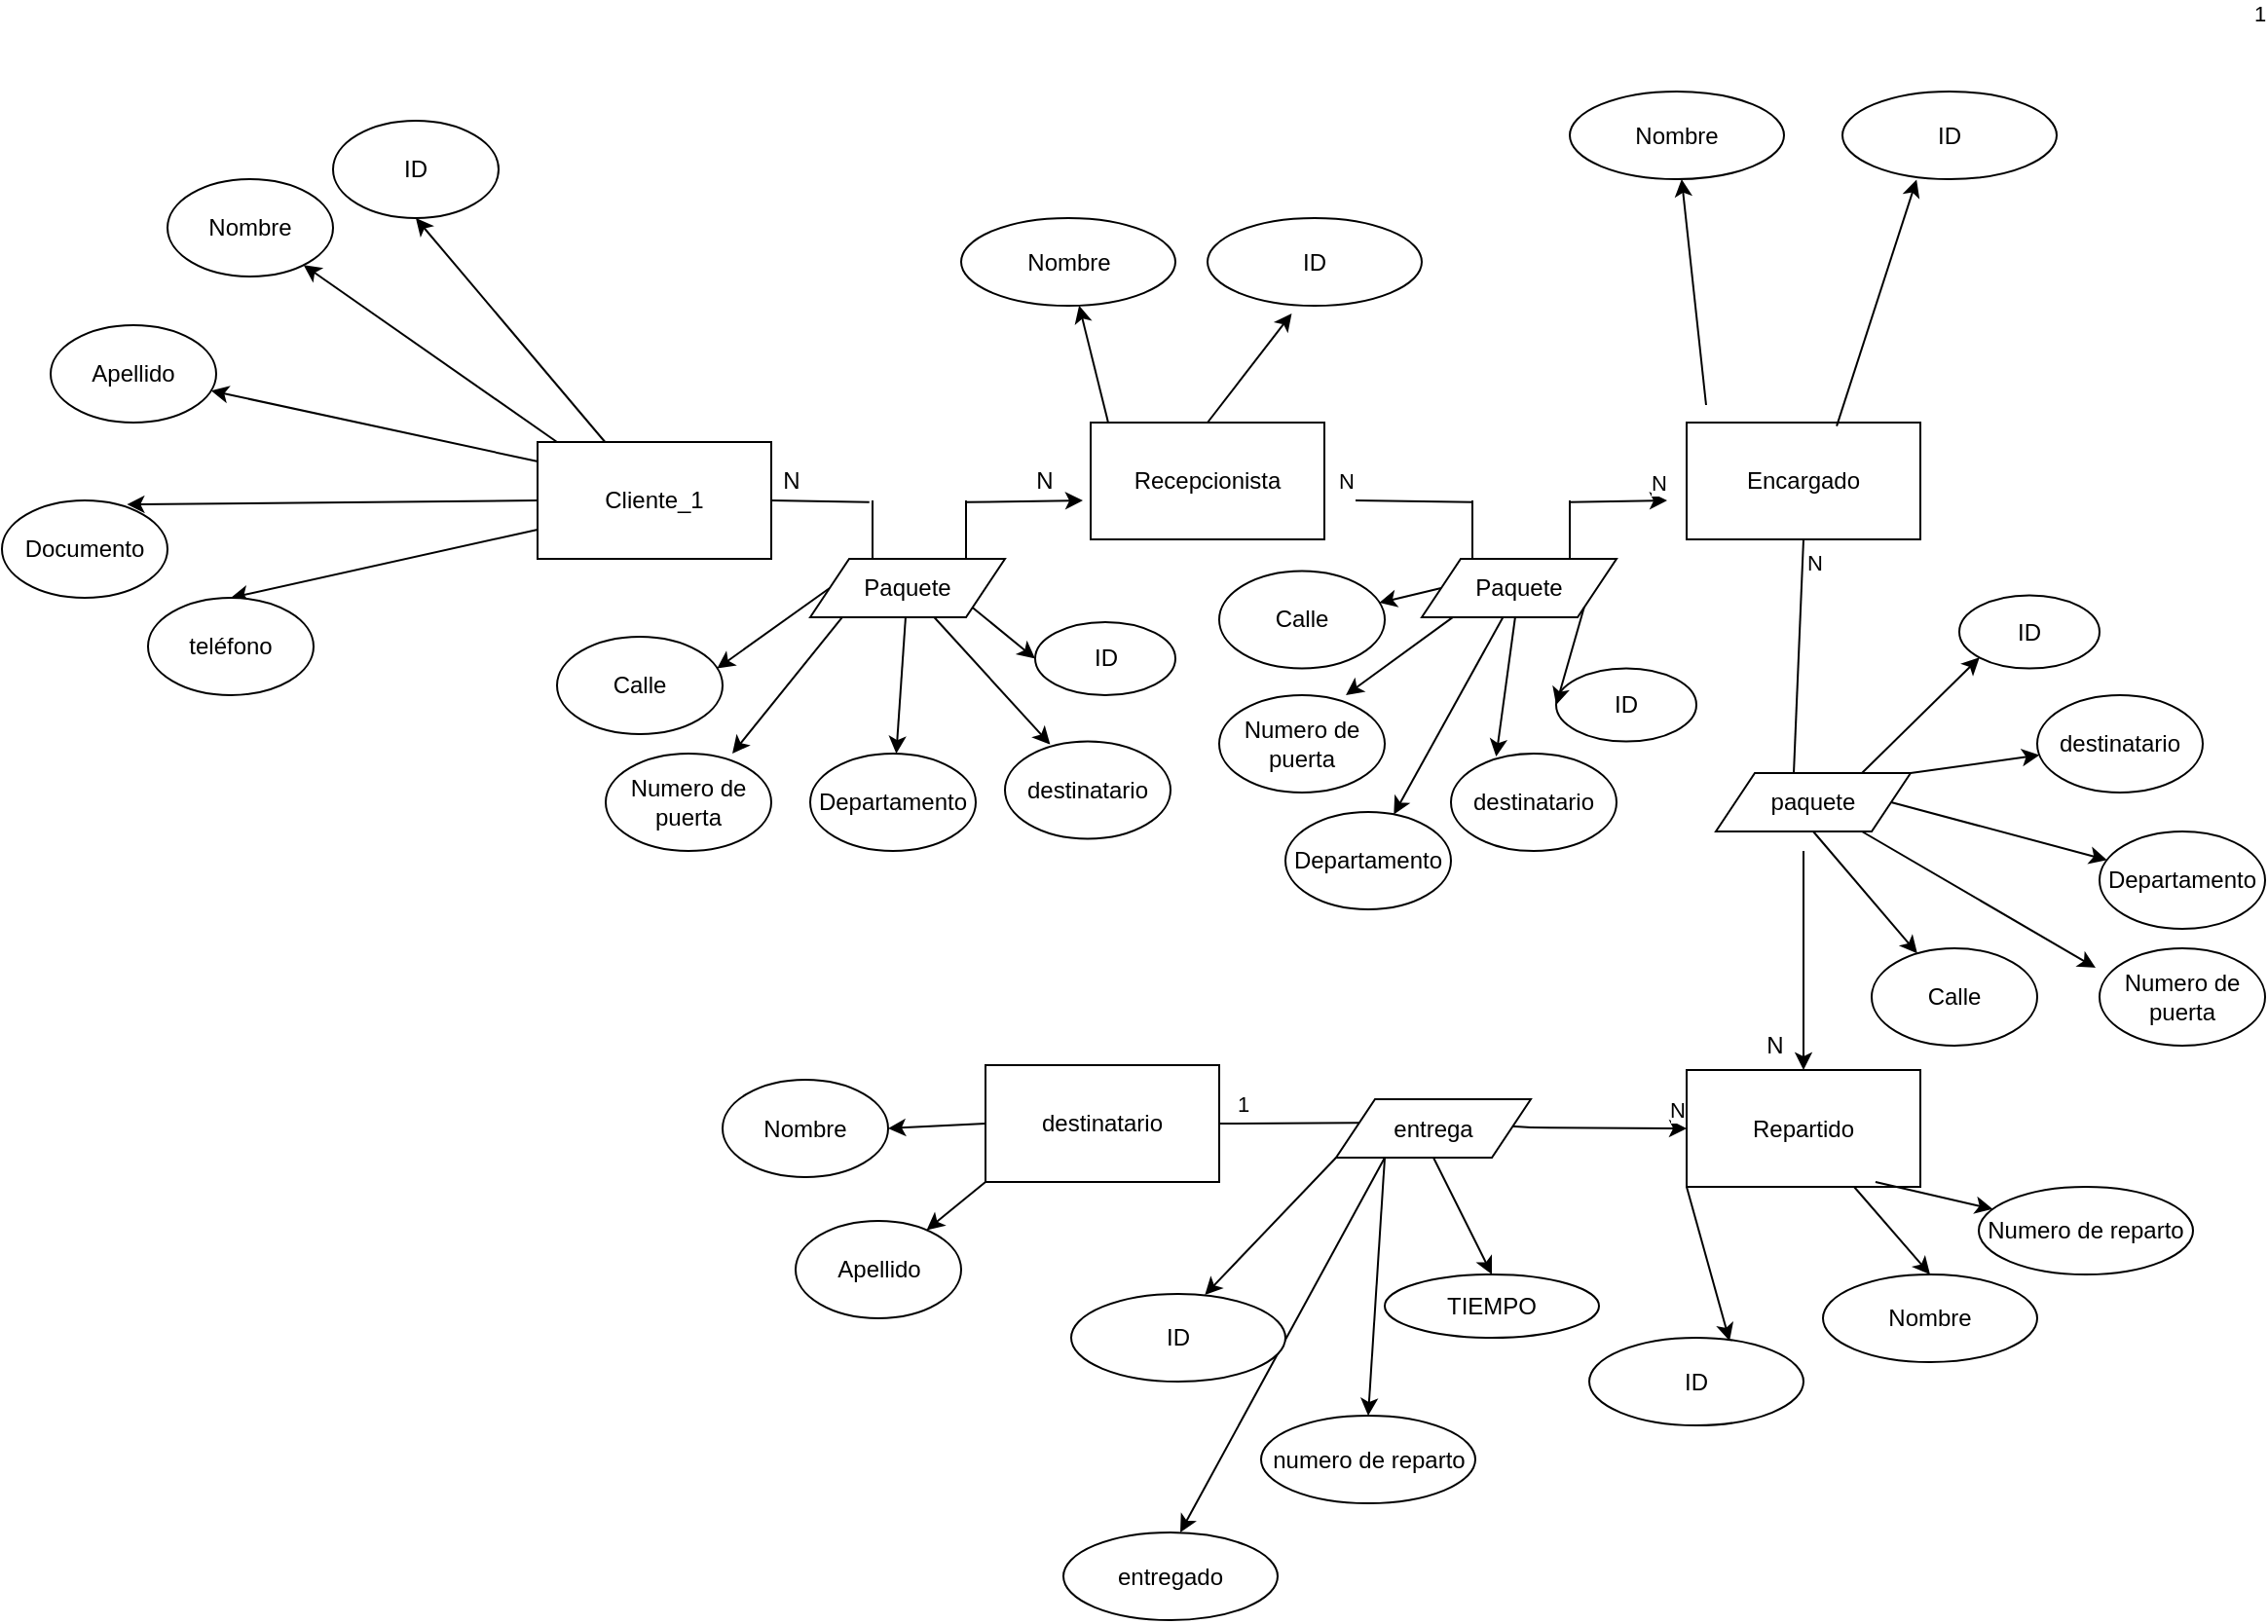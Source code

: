 <mxfile>
    <diagram id="YiFW20UgcAD7BWL2kW4c" name="Página-1">
        <mxGraphModel dx="1969" dy="1560" grid="1" gridSize="10" guides="1" tooltips="1" connect="1" arrows="1" fold="1" page="1" pageScale="1" pageWidth="827" pageHeight="1169" math="0" shadow="0">
            <root>
                <mxCell id="0"/>
                <mxCell id="1" parent="0"/>
                <mxCell id="3" value="&#10;&#10;Recepcionista&#10;&#10;" style="rounded=0;whiteSpace=wrap;html=1;" parent="1" vertex="1">
                    <mxGeometry x="354" y="180" width="120" height="60" as="geometry"/>
                </mxCell>
                <mxCell id="168" style="edgeStyle=none;html=1;exitX=0;exitY=1;exitDx=0;exitDy=0;entryX=0.655;entryY=0.036;entryDx=0;entryDy=0;entryPerimeter=0;" edge="1" parent="1" source="4" target="169">
                    <mxGeometry relative="1" as="geometry">
                        <mxPoint x="610" y="680" as="targetPoint"/>
                    </mxGeometry>
                </mxCell>
                <mxCell id="4" value="Repartido" style="rounded=0;whiteSpace=wrap;html=1;" parent="1" vertex="1">
                    <mxGeometry x="660" y="512.5" width="120" height="60" as="geometry"/>
                </mxCell>
                <mxCell id="5" value="Encargado" style="rounded=0;whiteSpace=wrap;html=1;" parent="1" vertex="1">
                    <mxGeometry x="660" y="180" width="120" height="60" as="geometry"/>
                </mxCell>
                <mxCell id="7" value="destinatario" style="rounded=0;whiteSpace=wrap;html=1;" parent="1" vertex="1">
                    <mxGeometry x="300" y="510" width="120" height="60" as="geometry"/>
                </mxCell>
                <mxCell id="10" value="" style="endArrow=classic;html=1;startArrow=none;" parent="1" edge="1">
                    <mxGeometry relative="1" as="geometry">
                        <mxPoint x="289.684" y="220.887" as="sourcePoint"/>
                        <mxPoint x="350" y="220" as="targetPoint"/>
                    </mxGeometry>
                </mxCell>
                <mxCell id="14" value="N" style="text;html=1;align=center;verticalAlign=middle;resizable=0;points=[];autosize=1;strokeColor=none;fillColor=none;" parent="1" vertex="1">
                    <mxGeometry x="190" y="200" width="20" height="20" as="geometry"/>
                </mxCell>
                <mxCell id="16" value="1" style="endArrow=classic;html=1;startArrow=none;" parent="1" edge="1">
                    <mxGeometry x="1" y="398" relative="1" as="geometry">
                        <mxPoint x="599.643" y="220.839" as="sourcePoint"/>
                        <mxPoint x="650" y="220" as="targetPoint"/>
                        <Array as="points"/>
                        <mxPoint x="310" y="148" as="offset"/>
                    </mxGeometry>
                </mxCell>
                <mxCell id="19" value="N" style="edgeLabel;resizable=0;html=1;align=right;verticalAlign=bottom;" parent="16" connectable="0" vertex="1">
                    <mxGeometry x="1" relative="1" as="geometry"/>
                </mxCell>
                <mxCell id="21" value="N" style="text;html=1;align=center;verticalAlign=middle;resizable=0;points=[];autosize=1;strokeColor=none;fillColor=none;" parent="1" vertex="1">
                    <mxGeometry x="320" y="200" width="20" height="20" as="geometry"/>
                </mxCell>
                <mxCell id="26" value="" style="endArrow=classic;html=1;startArrow=none;entryX=0.5;entryY=0;entryDx=0;entryDy=0;" parent="1" target="4" edge="1">
                    <mxGeometry relative="1" as="geometry">
                        <mxPoint x="720" y="400" as="sourcePoint"/>
                        <mxPoint x="710" y="380" as="targetPoint"/>
                    </mxGeometry>
                </mxCell>
                <mxCell id="30" value="N" style="text;html=1;align=center;verticalAlign=middle;resizable=0;points=[];autosize=1;strokeColor=none;fillColor=none;" parent="1" vertex="1">
                    <mxGeometry x="695" y="490" width="20" height="20" as="geometry"/>
                </mxCell>
                <mxCell id="31" value="" style="endArrow=classic;html=1;startArrow=none;" parent="1" edge="1">
                    <mxGeometry relative="1" as="geometry">
                        <mxPoint x="558.489" y="540.488" as="sourcePoint"/>
                        <mxPoint x="660" y="542.5" as="targetPoint"/>
                        <Array as="points">
                            <mxPoint x="580" y="542.08"/>
                        </Array>
                    </mxGeometry>
                </mxCell>
                <mxCell id="35" value="N" style="edgeLabel;html=1;align=center;verticalAlign=middle;resizable=0;points=[];" parent="31" vertex="1" connectable="0">
                    <mxGeometry x="0.845" y="1" relative="1" as="geometry">
                        <mxPoint x="3" y="-9" as="offset"/>
                    </mxGeometry>
                </mxCell>
                <mxCell id="40" value="Nombre" style="ellipse;whiteSpace=wrap;html=1;" parent="1" vertex="1">
                    <mxGeometry x="-120" y="55" width="85" height="50" as="geometry"/>
                </mxCell>
                <mxCell id="41" value="Apellido" style="ellipse;whiteSpace=wrap;html=1;" parent="1" vertex="1">
                    <mxGeometry x="202.5" y="590" width="85" height="50" as="geometry"/>
                </mxCell>
                <mxCell id="43" value="" style="endArrow=classic;html=1;exitX=0;exitY=1;exitDx=0;exitDy=0;" parent="1" source="7" target="41" edge="1">
                    <mxGeometry width="50" height="50" relative="1" as="geometry">
                        <mxPoint x="370" y="490.0" as="sourcePoint"/>
                        <mxPoint x="280" y="490" as="targetPoint"/>
                        <Array as="points"/>
                    </mxGeometry>
                </mxCell>
                <mxCell id="50" value="Cliente_1" style="rounded=0;whiteSpace=wrap;html=1;" parent="1" vertex="1">
                    <mxGeometry x="70" y="190" width="120" height="60" as="geometry"/>
                </mxCell>
                <mxCell id="52" value="" style="endArrow=classic;html=1;entryX=1;entryY=0.5;entryDx=0;entryDy=0;exitX=0;exitY=0.5;exitDx=0;exitDy=0;" parent="1" source="7" target="53" edge="1">
                    <mxGeometry width="50" height="50" relative="1" as="geometry">
                        <mxPoint x="360" y="419.58" as="sourcePoint"/>
                        <mxPoint x="280" y="419.58" as="targetPoint"/>
                        <Array as="points"/>
                    </mxGeometry>
                </mxCell>
                <mxCell id="53" value="Nombre" style="ellipse;whiteSpace=wrap;html=1;" parent="1" vertex="1">
                    <mxGeometry x="165" y="517.5" width="85" height="50" as="geometry"/>
                </mxCell>
                <mxCell id="54" value="Apellido" style="ellipse;whiteSpace=wrap;html=1;" parent="1" vertex="1">
                    <mxGeometry x="-180" y="130" width="85" height="50" as="geometry"/>
                </mxCell>
                <mxCell id="55" value="Departamento" style="ellipse;whiteSpace=wrap;html=1;" parent="1" vertex="1">
                    <mxGeometry x="210" y="350" width="85" height="50" as="geometry"/>
                </mxCell>
                <mxCell id="56" value="" style="endArrow=classic;html=1;exitX=0.002;exitY=0.167;exitDx=0;exitDy=0;exitPerimeter=0;" parent="1" source="50" target="54" edge="1">
                    <mxGeometry width="50" height="50" relative="1" as="geometry">
                        <mxPoint x="380" y="500.0" as="sourcePoint"/>
                        <mxPoint x="290" y="500" as="targetPoint"/>
                        <Array as="points"/>
                    </mxGeometry>
                </mxCell>
                <mxCell id="57" value="" style="endArrow=classic;html=1;" parent="1" source="98" target="55" edge="1">
                    <mxGeometry width="50" height="50" relative="1" as="geometry">
                        <mxPoint x="383.24" y="465.04" as="sourcePoint"/>
                        <mxPoint x="300" y="510" as="targetPoint"/>
                        <Array as="points"/>
                    </mxGeometry>
                </mxCell>
                <mxCell id="58" value="Documento" style="ellipse;whiteSpace=wrap;html=1;" parent="1" vertex="1">
                    <mxGeometry x="-205" y="220" width="85" height="50" as="geometry"/>
                </mxCell>
                <mxCell id="59" value="" style="endArrow=classic;html=1;exitX=0;exitY=0.5;exitDx=0;exitDy=0;entryX=0.755;entryY=0.041;entryDx=0;entryDy=0;entryPerimeter=0;" parent="1" source="50" target="58" edge="1">
                    <mxGeometry width="50" height="50" relative="1" as="geometry">
                        <mxPoint x="474.42" y="452.95" as="sourcePoint"/>
                        <mxPoint x="460" y="530" as="targetPoint"/>
                        <Array as="points"/>
                    </mxGeometry>
                </mxCell>
                <mxCell id="60" value="" style="endArrow=classic;html=1;exitX=0;exitY=0.75;exitDx=0;exitDy=0;entryX=0.5;entryY=0;entryDx=0;entryDy=0;" parent="1" source="50" target="61" edge="1">
                    <mxGeometry width="50" height="50" relative="1" as="geometry">
                        <mxPoint x="470.0" y="462.94" as="sourcePoint"/>
                        <mxPoint x="480" y="560" as="targetPoint"/>
                        <Array as="points"/>
                    </mxGeometry>
                </mxCell>
                <mxCell id="61" value="teléfono" style="ellipse;whiteSpace=wrap;html=1;" parent="1" vertex="1">
                    <mxGeometry x="-130" y="270" width="85" height="50" as="geometry"/>
                </mxCell>
                <mxCell id="64" value="" style="endArrow=classic;html=1;" parent="1" target="40" edge="1">
                    <mxGeometry width="50" height="50" relative="1" as="geometry">
                        <mxPoint x="80" y="190" as="sourcePoint"/>
                        <mxPoint x="130" y="140" as="targetPoint"/>
                        <Array as="points"/>
                    </mxGeometry>
                </mxCell>
                <mxCell id="65" value="" style="endArrow=classic;html=1;" parent="1" target="69" edge="1">
                    <mxGeometry width="50" height="50" relative="1" as="geometry">
                        <mxPoint x="363" y="180" as="sourcePoint"/>
                        <mxPoint x="340.759" y="144.192" as="targetPoint"/>
                        <Array as="points"/>
                    </mxGeometry>
                </mxCell>
                <mxCell id="69" value="Nombre" style="ellipse;whiteSpace=wrap;html=1;" parent="1" vertex="1">
                    <mxGeometry x="287.5" y="75" width="110" height="45" as="geometry"/>
                </mxCell>
                <mxCell id="74" value="" style="endArrow=none;html=1;" parent="1" edge="1">
                    <mxGeometry relative="1" as="geometry">
                        <mxPoint x="190.0" y="220" as="sourcePoint"/>
                        <mxPoint x="240.357" y="220.839" as="targetPoint"/>
                    </mxGeometry>
                </mxCell>
                <mxCell id="76" value="" style="endArrow=none;html=1;" parent="1" edge="1">
                    <mxGeometry x="1" y="398" relative="1" as="geometry">
                        <mxPoint x="490" y="220" as="sourcePoint"/>
                        <mxPoint x="550.316" y="220.887" as="targetPoint"/>
                        <Array as="points"/>
                        <mxPoint x="310" y="148" as="offset"/>
                    </mxGeometry>
                </mxCell>
                <mxCell id="78" value="N" style="edgeLabel;html=1;align=center;verticalAlign=middle;resizable=0;points=[];" parent="76" vertex="1" connectable="0">
                    <mxGeometry x="-0.894" y="-1" relative="1" as="geometry">
                        <mxPoint x="-8" y="-11" as="offset"/>
                    </mxGeometry>
                </mxCell>
                <mxCell id="80" value="" style="endArrow=none;html=1;exitX=0.5;exitY=1;exitDx=0;exitDy=0;entryX=0.6;entryY=1;entryDx=0;entryDy=0;entryPerimeter=0;" parent="1" source="5" target="126" edge="1">
                    <mxGeometry relative="1" as="geometry">
                        <mxPoint x="710" y="260" as="sourcePoint"/>
                        <mxPoint x="720" y="360" as="targetPoint"/>
                    </mxGeometry>
                </mxCell>
                <mxCell id="81" value="N" style="edgeLabel;resizable=0;html=1;align=left;verticalAlign=bottom;" parent="80" connectable="0" vertex="1">
                    <mxGeometry x="-1" relative="1" as="geometry">
                        <mxPoint y="20" as="offset"/>
                    </mxGeometry>
                </mxCell>
                <mxCell id="83" value="" style="endArrow=none;html=1;exitX=1;exitY=0.5;exitDx=0;exitDy=0;" parent="1" source="7" edge="1">
                    <mxGeometry relative="1" as="geometry">
                        <mxPoint x="490" y="542.5" as="sourcePoint"/>
                        <mxPoint x="510.689" y="539.543" as="targetPoint"/>
                        <Array as="points"/>
                    </mxGeometry>
                </mxCell>
                <mxCell id="85" value="1" style="edgeLabel;html=1;align=center;verticalAlign=middle;resizable=0;points=[];" parent="83" vertex="1" connectable="0">
                    <mxGeometry x="-0.694" relative="1" as="geometry">
                        <mxPoint x="-2" y="-10" as="offset"/>
                    </mxGeometry>
                </mxCell>
                <mxCell id="90" value="Calle" style="ellipse;whiteSpace=wrap;html=1;" parent="1" vertex="1">
                    <mxGeometry x="80" y="290" width="85" height="50" as="geometry"/>
                </mxCell>
                <mxCell id="92" value="" style="endArrow=classic;html=1;entryX=0.967;entryY=0.326;entryDx=0;entryDy=0;entryPerimeter=0;exitX=0;exitY=0.5;exitDx=0;exitDy=0;" parent="1" source="98" target="90" edge="1">
                    <mxGeometry width="50" height="50" relative="1" as="geometry">
                        <mxPoint x="120.2" y="262.04" as="sourcePoint"/>
                        <mxPoint x="62.5" y="320" as="targetPoint"/>
                        <Array as="points"/>
                    </mxGeometry>
                </mxCell>
                <mxCell id="93" value="Numero de puerta" style="ellipse;whiteSpace=wrap;html=1;" parent="1" vertex="1">
                    <mxGeometry x="105" y="350" width="85" height="50" as="geometry"/>
                </mxCell>
                <mxCell id="94" value="" style="endArrow=classic;html=1;exitX=0.172;exitY=0.968;exitDx=0;exitDy=0;exitPerimeter=0;entryX=0.765;entryY=0;entryDx=0;entryDy=0;entryPerimeter=0;" parent="1" source="98" target="93" edge="1">
                    <mxGeometry width="50" height="50" relative="1" as="geometry">
                        <mxPoint x="155.24" y="259.04" as="sourcePoint"/>
                        <mxPoint x="126" y="340" as="targetPoint"/>
                        <Array as="points"/>
                    </mxGeometry>
                </mxCell>
                <mxCell id="95" value="" style="endArrow=none;html=1;" parent="1" edge="1">
                    <mxGeometry width="50" height="50" relative="1" as="geometry">
                        <mxPoint x="242" y="270" as="sourcePoint"/>
                        <mxPoint x="242" y="220" as="targetPoint"/>
                    </mxGeometry>
                </mxCell>
                <mxCell id="96" value="" style="endArrow=none;html=1;" parent="1" edge="1">
                    <mxGeometry width="50" height="50" relative="1" as="geometry">
                        <mxPoint x="290" y="270" as="sourcePoint"/>
                        <mxPoint x="290" y="220" as="targetPoint"/>
                        <Array as="points">
                            <mxPoint x="290" y="250"/>
                        </Array>
                    </mxGeometry>
                </mxCell>
                <mxCell id="98" value="Paquete" style="shape=parallelogram;perimeter=parallelogramPerimeter;whiteSpace=wrap;html=1;fixedSize=1;" parent="1" vertex="1">
                    <mxGeometry x="210" y="250" width="100" height="30" as="geometry"/>
                </mxCell>
                <mxCell id="101" value=" destinatario" style="ellipse;whiteSpace=wrap;html=1;" parent="1" vertex="1">
                    <mxGeometry x="310" y="343.75" width="85" height="50" as="geometry"/>
                </mxCell>
                <mxCell id="102" value="" style="endArrow=classic;html=1;entryX=0.273;entryY=0.031;entryDx=0;entryDy=0;entryPerimeter=0;" parent="1" source="98" target="101" edge="1">
                    <mxGeometry width="50" height="50" relative="1" as="geometry">
                        <mxPoint x="278" y="300" as="sourcePoint"/>
                        <mxPoint x="228.431" y="346.223" as="targetPoint"/>
                        <Array as="points"/>
                    </mxGeometry>
                </mxCell>
                <mxCell id="103" value="ID" style="ellipse;whiteSpace=wrap;html=1;" parent="1" vertex="1">
                    <mxGeometry x="-35" y="25" width="85" height="50" as="geometry"/>
                </mxCell>
                <mxCell id="105" value="" style="endArrow=classic;html=1;entryX=0.5;entryY=1;entryDx=0;entryDy=0;" parent="1" source="50" target="103" edge="1">
                    <mxGeometry width="50" height="50" relative="1" as="geometry">
                        <mxPoint x="90.0" y="200" as="sourcePoint"/>
                        <mxPoint x="60.506" y="109.552" as="targetPoint"/>
                        <Array as="points"/>
                    </mxGeometry>
                </mxCell>
                <mxCell id="106" value="ID" style="ellipse;whiteSpace=wrap;html=1;" parent="1" vertex="1">
                    <mxGeometry x="414" y="75" width="110" height="45" as="geometry"/>
                </mxCell>
                <mxCell id="107" value="" style="endArrow=classic;html=1;exitX=0.5;exitY=0;exitDx=0;exitDy=0;entryX=0.393;entryY=1.09;entryDx=0;entryDy=0;entryPerimeter=0;" parent="1" source="3" target="106" edge="1">
                    <mxGeometry width="50" height="50" relative="1" as="geometry">
                        <mxPoint x="400.0" y="181.04" as="sourcePoint"/>
                        <mxPoint x="409.124" y="68.97" as="targetPoint"/>
                        <Array as="points"/>
                    </mxGeometry>
                </mxCell>
                <mxCell id="108" value="ID" style="ellipse;whiteSpace=wrap;html=1;" parent="1" vertex="1">
                    <mxGeometry x="325.5" y="282.5" width="72" height="37.5" as="geometry"/>
                </mxCell>
                <mxCell id="109" value="" style="endArrow=classic;html=1;entryX=0;entryY=0.5;entryDx=0;entryDy=0;exitX=1;exitY=1;exitDx=0;exitDy=0;" parent="1" source="98" target="108" edge="1">
                    <mxGeometry width="50" height="50" relative="1" as="geometry">
                        <mxPoint x="288.0" y="310" as="sourcePoint"/>
                        <mxPoint x="288.205" y="341.55" as="targetPoint"/>
                        <Array as="points"/>
                    </mxGeometry>
                </mxCell>
                <mxCell id="110" value="Nombre" style="ellipse;whiteSpace=wrap;html=1;" parent="1" vertex="1">
                    <mxGeometry x="600" y="10" width="110" height="45" as="geometry"/>
                </mxCell>
                <mxCell id="111" value="" style="endArrow=classic;html=1;" parent="1" target="110" edge="1">
                    <mxGeometry width="50" height="50" relative="1" as="geometry">
                        <mxPoint x="670" y="171" as="sourcePoint"/>
                        <mxPoint x="644.23" y="100.0" as="targetPoint"/>
                        <Array as="points"/>
                    </mxGeometry>
                </mxCell>
                <mxCell id="112" value="ID" style="ellipse;whiteSpace=wrap;html=1;" parent="1" vertex="1">
                    <mxGeometry x="740" y="10" width="110" height="45" as="geometry"/>
                </mxCell>
                <mxCell id="114" value="" style="endArrow=classic;html=1;exitX=0.642;exitY=0.03;exitDx=0;exitDy=0;entryX=0.346;entryY=1.005;entryDx=0;entryDy=0;entryPerimeter=0;exitPerimeter=0;" parent="1" source="5" target="112" edge="1">
                    <mxGeometry width="50" height="50" relative="1" as="geometry">
                        <mxPoint x="745" y="165.95" as="sourcePoint"/>
                        <mxPoint x="749.23" y="95.0" as="targetPoint"/>
                        <Array as="points"/>
                    </mxGeometry>
                </mxCell>
                <mxCell id="115" value="Nombre" style="ellipse;whiteSpace=wrap;html=1;" parent="1" vertex="1">
                    <mxGeometry x="730" y="617.5" width="110" height="45" as="geometry"/>
                </mxCell>
                <mxCell id="117" value="Numero de reparto" style="ellipse;whiteSpace=wrap;html=1;" parent="1" vertex="1">
                    <mxGeometry x="810" y="572.5" width="110" height="45" as="geometry"/>
                </mxCell>
                <mxCell id="118" value="" style="endArrow=classic;html=1;entryX=0.5;entryY=0;entryDx=0;entryDy=0;" parent="1" source="4" target="115" edge="1">
                    <mxGeometry width="50" height="50" relative="1" as="geometry">
                        <mxPoint x="733.52" y="661.24" as="sourcePoint"/>
                        <mxPoint x="706.471" y="585.004" as="targetPoint"/>
                        <Array as="points"/>
                    </mxGeometry>
                </mxCell>
                <mxCell id="119" value="" style="endArrow=classic;html=1;exitX=0.808;exitY=0.958;exitDx=0;exitDy=0;exitPerimeter=0;" parent="1" source="4" target="117" edge="1">
                    <mxGeometry width="50" height="50" relative="1" as="geometry">
                        <mxPoint x="757" y="580" as="sourcePoint"/>
                        <mxPoint x="724.56" y="640" as="targetPoint"/>
                        <Array as="points"/>
                    </mxGeometry>
                </mxCell>
                <mxCell id="122" value="" style="endArrow=none;html=1;" parent="1" edge="1">
                    <mxGeometry width="50" height="50" relative="1" as="geometry">
                        <mxPoint x="550" y="250" as="sourcePoint"/>
                        <mxPoint x="550" y="220" as="targetPoint"/>
                        <Array as="points"/>
                    </mxGeometry>
                </mxCell>
                <mxCell id="123" value="" style="endArrow=none;html=1;" parent="1" edge="1">
                    <mxGeometry width="50" height="50" relative="1" as="geometry">
                        <mxPoint x="600" y="220" as="sourcePoint"/>
                        <mxPoint x="600" y="250" as="targetPoint"/>
                        <Array as="points"/>
                    </mxGeometry>
                </mxCell>
                <mxCell id="163" style="edgeStyle=none;html=1;exitX=0.5;exitY=0;exitDx=0;exitDy=0;" edge="1" parent="1" source="126" target="162">
                    <mxGeometry relative="1" as="geometry"/>
                </mxCell>
                <mxCell id="164" style="edgeStyle=none;html=1;exitX=0.25;exitY=0;exitDx=0;exitDy=0;" edge="1" parent="1" source="126">
                    <mxGeometry relative="1" as="geometry">
                        <mxPoint x="870" y="460" as="targetPoint"/>
                    </mxGeometry>
                </mxCell>
                <mxCell id="165" style="edgeStyle=none;html=1;exitX=0;exitY=0.5;exitDx=0;exitDy=0;" edge="1" parent="1" source="126" target="160">
                    <mxGeometry relative="1" as="geometry"/>
                </mxCell>
                <mxCell id="166" style="edgeStyle=none;html=1;exitX=0;exitY=1;exitDx=0;exitDy=0;" edge="1" parent="1" source="126" target="159">
                    <mxGeometry relative="1" as="geometry"/>
                </mxCell>
                <mxCell id="167" style="edgeStyle=none;html=1;exitX=0.25;exitY=1;exitDx=0;exitDy=0;entryX=0;entryY=1;entryDx=0;entryDy=0;" edge="1" parent="1" source="126" target="158">
                    <mxGeometry relative="1" as="geometry">
                        <mxPoint x="800" y="310" as="targetPoint"/>
                    </mxGeometry>
                </mxCell>
                <mxCell id="126" value="paquete" style="shape=parallelogram;perimeter=parallelogramPerimeter;whiteSpace=wrap;html=1;fixedSize=1;direction=west;size=20;" parent="1" vertex="1">
                    <mxGeometry x="675" y="360" width="100" height="30" as="geometry"/>
                </mxCell>
                <mxCell id="170" style="edgeStyle=none;html=1;exitX=1;exitY=0;exitDx=0;exitDy=0;entryX=0.624;entryY=0.012;entryDx=0;entryDy=0;entryPerimeter=0;" edge="1" parent="1" source="127" target="174">
                    <mxGeometry relative="1" as="geometry">
                        <mxPoint x="440" y="610" as="targetPoint"/>
                    </mxGeometry>
                </mxCell>
                <mxCell id="171" style="edgeStyle=none;html=1;exitX=0.75;exitY=0;exitDx=0;exitDy=0;entryX=0.5;entryY=0;entryDx=0;entryDy=0;" edge="1" parent="1" source="127" target="175">
                    <mxGeometry relative="1" as="geometry">
                        <mxPoint x="480" y="690" as="targetPoint"/>
                    </mxGeometry>
                </mxCell>
                <mxCell id="172" style="edgeStyle=none;html=1;exitX=0.5;exitY=0;exitDx=0;exitDy=0;entryX=0.5;entryY=0;entryDx=0;entryDy=0;" edge="1" parent="1" source="127" target="173">
                    <mxGeometry relative="1" as="geometry">
                        <mxPoint x="560" y="640" as="targetPoint"/>
                    </mxGeometry>
                </mxCell>
                <mxCell id="176" style="edgeStyle=none;html=1;exitX=0.75;exitY=0;exitDx=0;exitDy=0;" edge="1" parent="1" source="127">
                    <mxGeometry relative="1" as="geometry">
                        <mxPoint x="400" y="750" as="targetPoint"/>
                    </mxGeometry>
                </mxCell>
                <mxCell id="127" value="entrega" style="shape=parallelogram;perimeter=parallelogramPerimeter;whiteSpace=wrap;html=1;fixedSize=1;direction=west;size=20;" parent="1" vertex="1">
                    <mxGeometry x="480" y="527.5" width="100" height="30" as="geometry"/>
                </mxCell>
                <mxCell id="132" value="Departamento" style="ellipse;whiteSpace=wrap;html=1;" vertex="1" parent="1">
                    <mxGeometry x="454" y="380" width="85" height="50" as="geometry"/>
                </mxCell>
                <mxCell id="133" value="" style="endArrow=classic;html=1;" edge="1" source="138" target="132" parent="1">
                    <mxGeometry width="50" height="50" relative="1" as="geometry">
                        <mxPoint x="393.24" y="475.04" as="sourcePoint"/>
                        <mxPoint x="310" y="520" as="targetPoint"/>
                        <Array as="points"/>
                    </mxGeometry>
                </mxCell>
                <mxCell id="134" value="Calle" style="ellipse;whiteSpace=wrap;html=1;" vertex="1" parent="1">
                    <mxGeometry x="420" y="256.25" width="85" height="50" as="geometry"/>
                </mxCell>
                <mxCell id="135" value="" style="endArrow=classic;html=1;entryX=0.967;entryY=0.326;entryDx=0;entryDy=0;entryPerimeter=0;exitX=0;exitY=0.5;exitDx=0;exitDy=0;" edge="1" source="138" target="134" parent="1">
                    <mxGeometry width="50" height="50" relative="1" as="geometry">
                        <mxPoint x="130.2" y="272.04" as="sourcePoint"/>
                        <mxPoint x="72.5" y="330" as="targetPoint"/>
                        <Array as="points"/>
                    </mxGeometry>
                </mxCell>
                <mxCell id="136" value="Numero de puerta" style="ellipse;whiteSpace=wrap;html=1;" vertex="1" parent="1">
                    <mxGeometry x="420" y="320" width="85" height="50" as="geometry"/>
                </mxCell>
                <mxCell id="137" value="" style="endArrow=classic;html=1;exitX=0.172;exitY=0.968;exitDx=0;exitDy=0;exitPerimeter=0;entryX=0.765;entryY=0;entryDx=0;entryDy=0;entryPerimeter=0;" edge="1" source="138" target="136" parent="1">
                    <mxGeometry width="50" height="50" relative="1" as="geometry">
                        <mxPoint x="165.24" y="269.04" as="sourcePoint"/>
                        <mxPoint x="136" y="350" as="targetPoint"/>
                        <Array as="points"/>
                    </mxGeometry>
                </mxCell>
                <mxCell id="138" value="Paquete" style="shape=parallelogram;perimeter=parallelogramPerimeter;whiteSpace=wrap;html=1;fixedSize=1;" vertex="1" parent="1">
                    <mxGeometry x="524" y="250" width="100" height="30" as="geometry"/>
                </mxCell>
                <mxCell id="139" value=" destinatario" style="ellipse;whiteSpace=wrap;html=1;" vertex="1" parent="1">
                    <mxGeometry x="539" y="350" width="85" height="50" as="geometry"/>
                </mxCell>
                <mxCell id="140" value="" style="endArrow=classic;html=1;entryX=0.273;entryY=0.031;entryDx=0;entryDy=0;entryPerimeter=0;" edge="1" source="138" target="139" parent="1">
                    <mxGeometry width="50" height="50" relative="1" as="geometry">
                        <mxPoint x="288" y="310" as="sourcePoint"/>
                        <mxPoint x="238.431" y="356.223" as="targetPoint"/>
                        <Array as="points"/>
                    </mxGeometry>
                </mxCell>
                <mxCell id="141" value="ID" style="ellipse;whiteSpace=wrap;html=1;" vertex="1" parent="1">
                    <mxGeometry x="593" y="306.25" width="72" height="37.5" as="geometry"/>
                </mxCell>
                <mxCell id="142" value="" style="endArrow=classic;html=1;entryX=0;entryY=0.5;entryDx=0;entryDy=0;exitX=1;exitY=1;exitDx=0;exitDy=0;" edge="1" source="138" target="141" parent="1">
                    <mxGeometry width="50" height="50" relative="1" as="geometry">
                        <mxPoint x="298.0" y="320" as="sourcePoint"/>
                        <mxPoint x="298.205" y="351.55" as="targetPoint"/>
                        <Array as="points"/>
                    </mxGeometry>
                </mxCell>
                <mxCell id="158" value="ID" style="ellipse;whiteSpace=wrap;html=1;" vertex="1" parent="1">
                    <mxGeometry x="800" y="268.75" width="72" height="37.5" as="geometry"/>
                </mxCell>
                <mxCell id="159" value=" destinatario" style="ellipse;whiteSpace=wrap;html=1;" vertex="1" parent="1">
                    <mxGeometry x="840" y="320" width="85" height="50" as="geometry"/>
                </mxCell>
                <mxCell id="160" value="Departamento" style="ellipse;whiteSpace=wrap;html=1;" vertex="1" parent="1">
                    <mxGeometry x="872" y="390" width="85" height="50" as="geometry"/>
                </mxCell>
                <mxCell id="161" value="Numero de puerta" style="ellipse;whiteSpace=wrap;html=1;" vertex="1" parent="1">
                    <mxGeometry x="872" y="450" width="85" height="50" as="geometry"/>
                </mxCell>
                <mxCell id="162" value="Calle" style="ellipse;whiteSpace=wrap;html=1;" vertex="1" parent="1">
                    <mxGeometry x="755" y="450" width="85" height="50" as="geometry"/>
                </mxCell>
                <mxCell id="169" value="ID" style="ellipse;whiteSpace=wrap;html=1;" vertex="1" parent="1">
                    <mxGeometry x="610" y="650" width="110" height="45" as="geometry"/>
                </mxCell>
                <mxCell id="173" value="TIEMPO" style="ellipse;whiteSpace=wrap;html=1;" vertex="1" parent="1">
                    <mxGeometry x="505" y="617.5" width="110" height="32.5" as="geometry"/>
                </mxCell>
                <mxCell id="174" value="ID" style="ellipse;whiteSpace=wrap;html=1;" vertex="1" parent="1">
                    <mxGeometry x="344" y="627.5" width="110" height="45" as="geometry"/>
                </mxCell>
                <mxCell id="175" value="numero de reparto" style="ellipse;whiteSpace=wrap;html=1;" vertex="1" parent="1">
                    <mxGeometry x="441.5" y="690" width="110" height="45" as="geometry"/>
                </mxCell>
                <mxCell id="177" value="entregado" style="ellipse;whiteSpace=wrap;html=1;" vertex="1" parent="1">
                    <mxGeometry x="340" y="750" width="110" height="45" as="geometry"/>
                </mxCell>
            </root>
        </mxGraphModel>
    </diagram>
</mxfile>